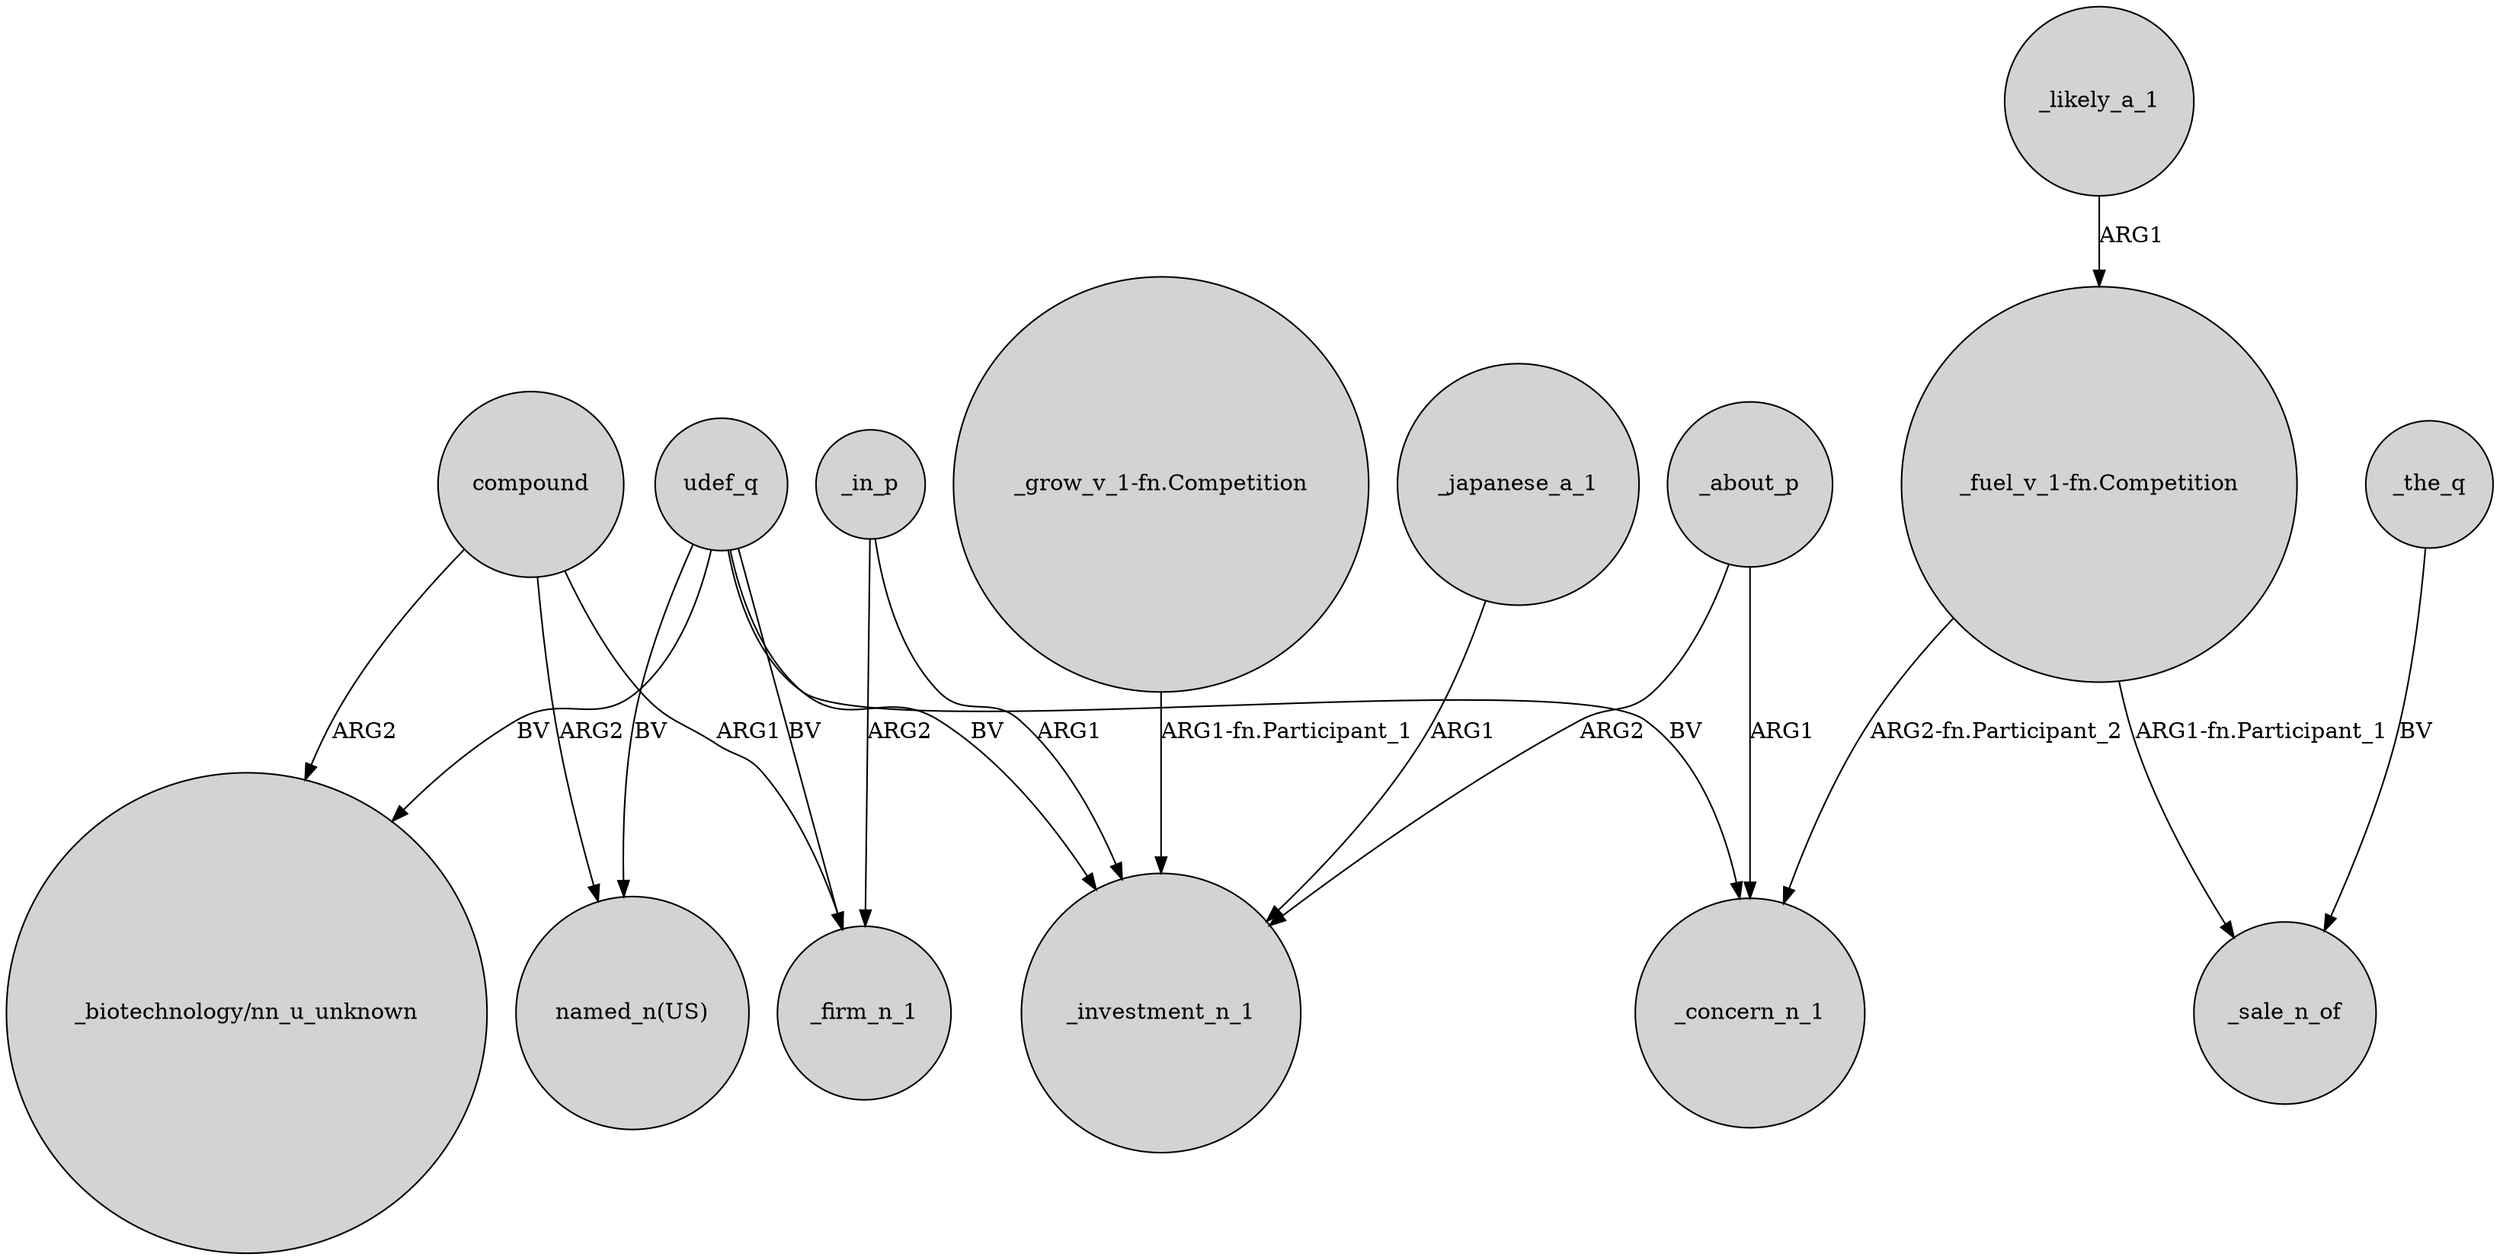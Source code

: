 digraph {
	node [shape=circle style=filled]
	compound -> _firm_n_1 [label=ARG1]
	udef_q -> _concern_n_1 [label=BV]
	_in_p -> _firm_n_1 [label=ARG2]
	_about_p -> _concern_n_1 [label=ARG1]
	"_grow_v_1-fn.Competition" -> _investment_n_1 [label="ARG1-fn.Participant_1"]
	_likely_a_1 -> "_fuel_v_1-fn.Competition" [label=ARG1]
	_japanese_a_1 -> _investment_n_1 [label=ARG1]
	udef_q -> _firm_n_1 [label=BV]
	"_fuel_v_1-fn.Competition" -> _sale_n_of [label="ARG1-fn.Participant_1"]
	_the_q -> _sale_n_of [label=BV]
	compound -> "_biotechnology/nn_u_unknown" [label=ARG2]
	compound -> "named_n(US)" [label=ARG2]
	udef_q -> _investment_n_1 [label=BV]
	udef_q -> "named_n(US)" [label=BV]
	_about_p -> _investment_n_1 [label=ARG2]
	_in_p -> _investment_n_1 [label=ARG1]
	"_fuel_v_1-fn.Competition" -> _concern_n_1 [label="ARG2-fn.Participant_2"]
	udef_q -> "_biotechnology/nn_u_unknown" [label=BV]
}
